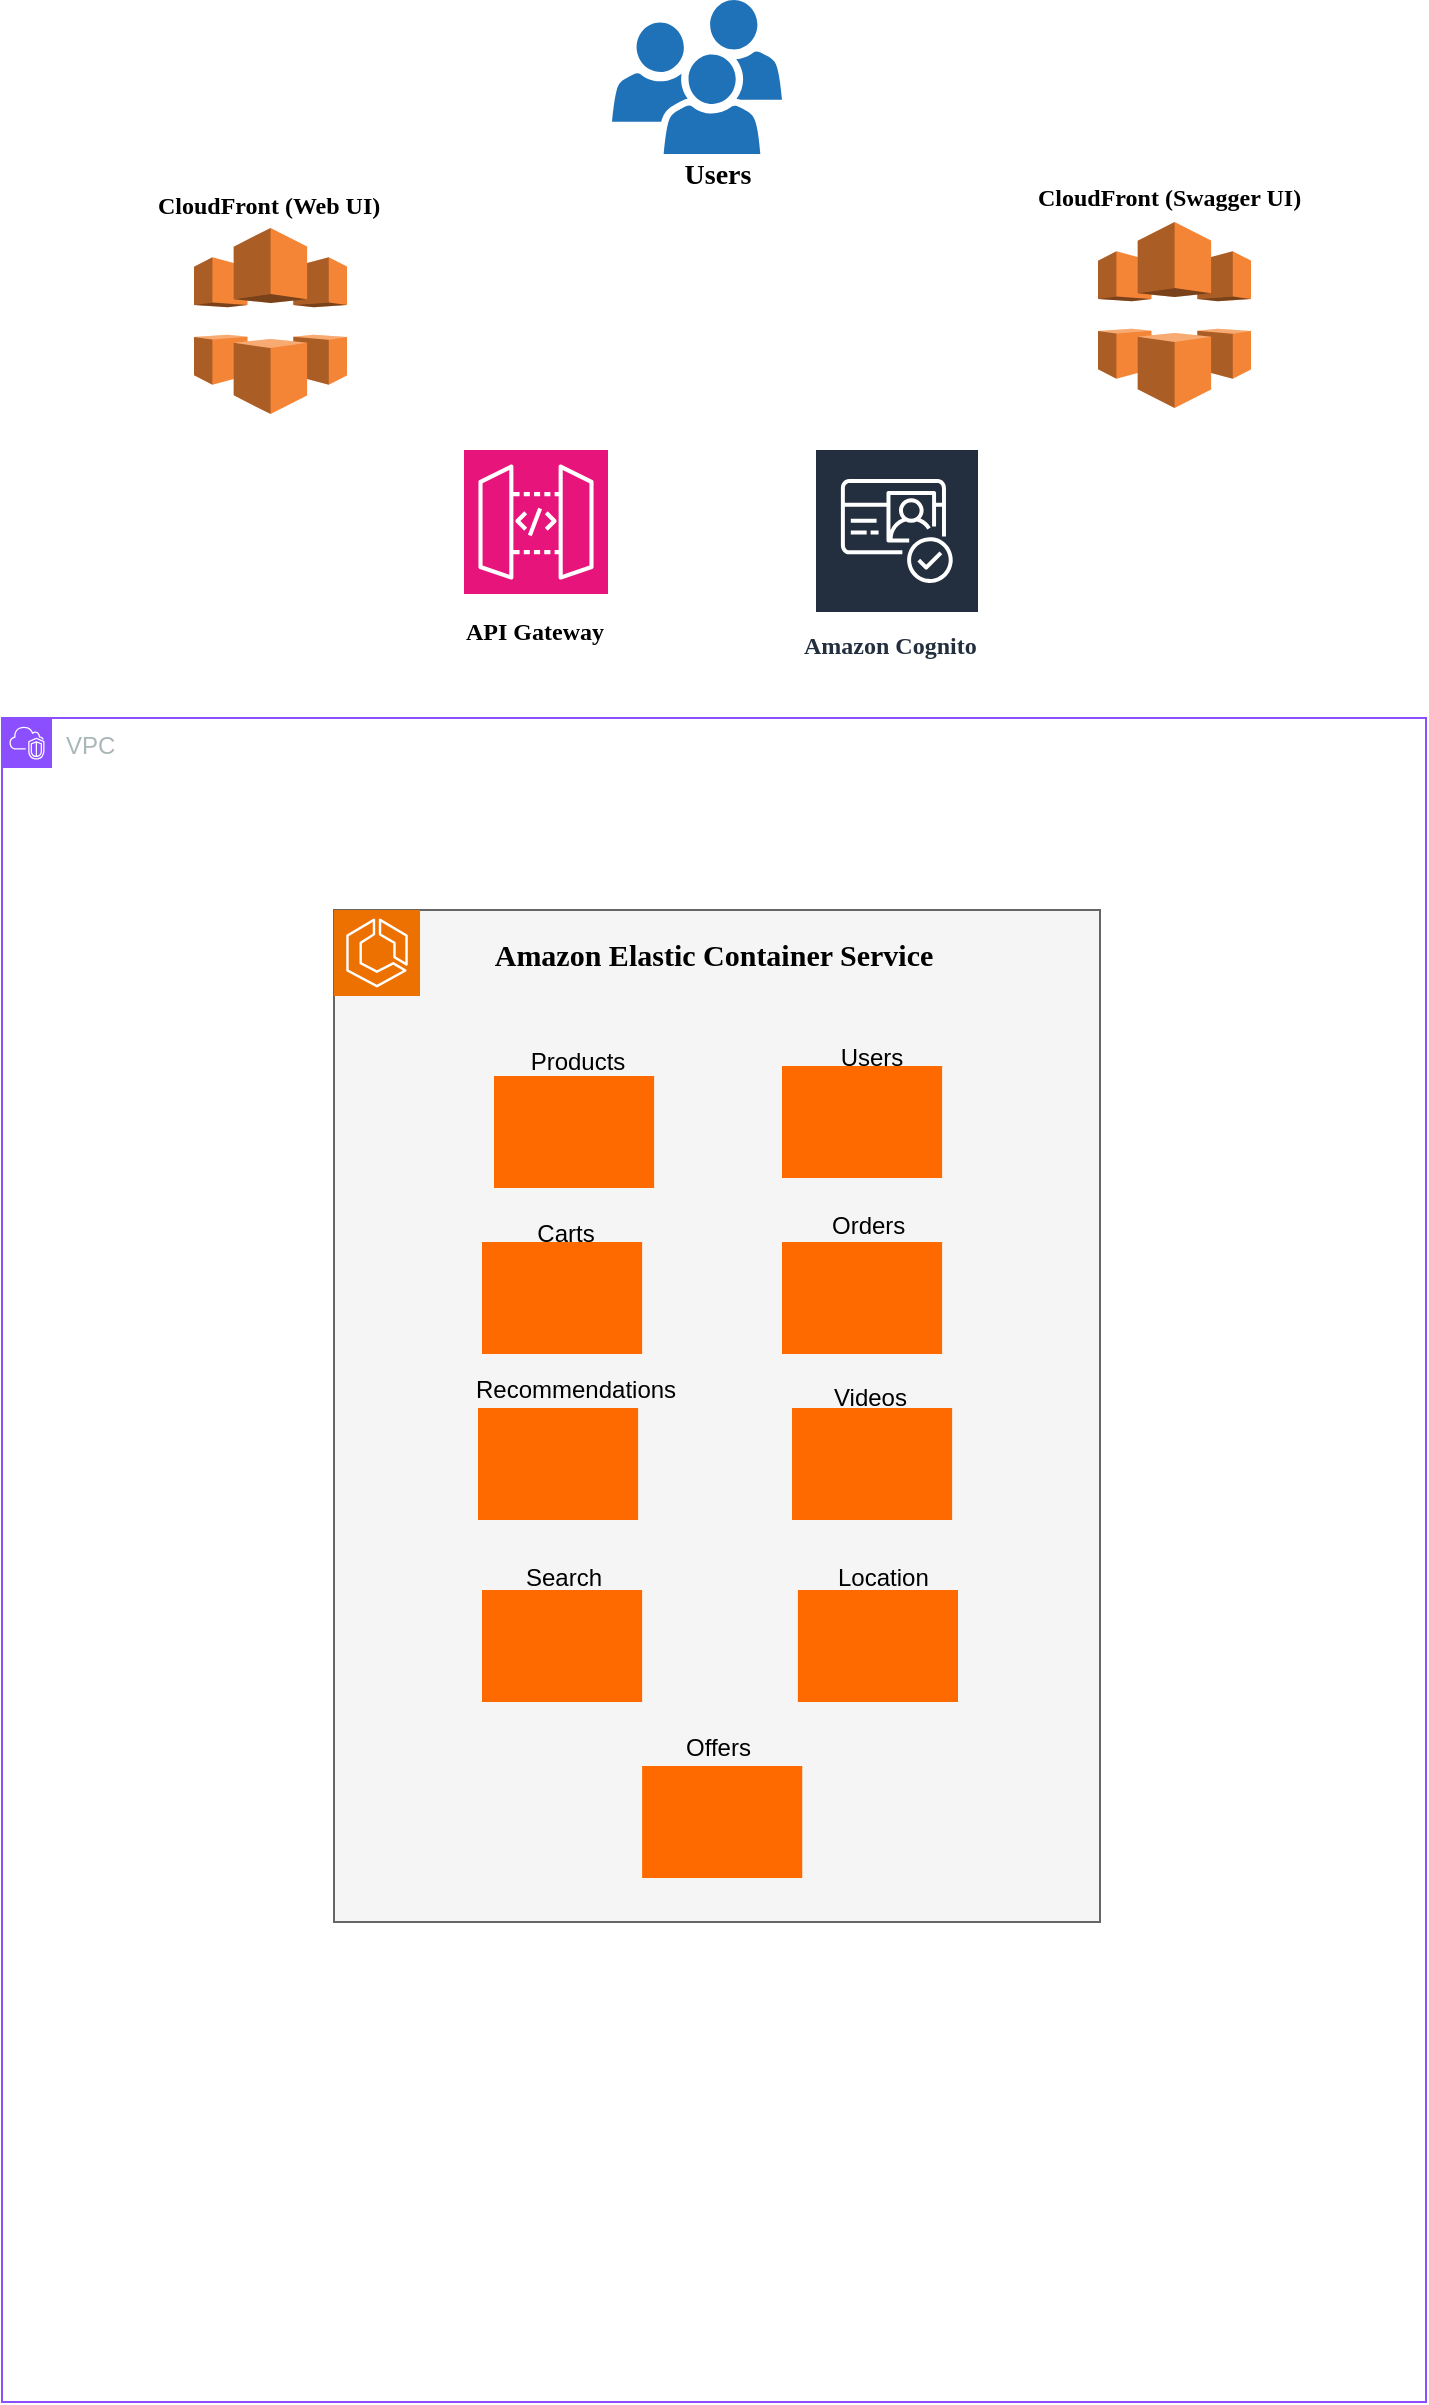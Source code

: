 <mxfile version="27.1.5">
  <diagram name="Page-1" id="uZDpHBk8tU06kR3zukVg">
    <mxGraphModel dx="786" dy="436" grid="0" gridSize="10" guides="1" tooltips="1" connect="1" arrows="1" fold="1" page="1" pageScale="1" pageWidth="827" pageHeight="1169" math="0" shadow="0">
      <root>
        <mxCell id="0" />
        <mxCell id="fU7K8vb8Lv-WIJmMKOUZ-223" value="Backend Layer" style="" parent="0" />
        <mxCell id="fU7K8vb8Lv-WIJmMKOUZ-224" value="VPC" style="points=[[0,0],[0.25,0],[0.5,0],[0.75,0],[1,0],[1,0.25],[1,0.5],[1,0.75],[1,1],[0.75,1],[0.5,1],[0.25,1],[0,1],[0,0.75],[0,0.5],[0,0.25]];outlineConnect=0;gradientColor=none;html=1;whiteSpace=wrap;fontSize=12;fontStyle=0;container=1;pointerEvents=0;collapsible=0;recursiveResize=0;shape=mxgraph.aws4.group;grIcon=mxgraph.aws4.group_vpc2;strokeColor=#8C4FFF;fillColor=none;verticalAlign=top;align=left;spacingLeft=30;fontColor=#AAB7B8;dashed=0;" parent="fU7K8vb8Lv-WIJmMKOUZ-223" vertex="1">
          <mxGeometry x="44" y="396" width="712" height="842" as="geometry" />
        </mxCell>
        <mxCell id="fU7K8vb8Lv-WIJmMKOUZ-229" value="" style="rounded=0;whiteSpace=wrap;html=1;fillColor=#f5f5f5;fontColor=#333333;strokeColor=#666666;" parent="fU7K8vb8Lv-WIJmMKOUZ-224" vertex="1">
          <mxGeometry x="166" y="96" width="383" height="506" as="geometry" />
        </mxCell>
        <mxCell id="fU7K8vb8Lv-WIJmMKOUZ-231" value="" style="points=[];aspect=fixed;html=1;align=center;shadow=0;dashed=0;fillColor=#FF6A00;strokeColor=none;shape=mxgraph.alibaba_cloud.eci_elastic_container_instance;" parent="fU7K8vb8Lv-WIJmMKOUZ-224" vertex="1">
          <mxGeometry x="246" y="179" width="80.06" height="56" as="geometry" />
        </mxCell>
        <mxCell id="fU7K8vb8Lv-WIJmMKOUZ-230" value="" style="sketch=0;points=[[0,0,0],[0.25,0,0],[0.5,0,0],[0.75,0,0],[1,0,0],[0,1,0],[0.25,1,0],[0.5,1,0],[0.75,1,0],[1,1,0],[0,0.25,0],[0,0.5,0],[0,0.75,0],[1,0.25,0],[1,0.5,0],[1,0.75,0]];outlineConnect=0;fontColor=#232F3E;fillColor=#ED7100;strokeColor=#ffffff;dashed=0;verticalLabelPosition=bottom;verticalAlign=top;align=center;html=1;fontSize=12;fontStyle=0;aspect=fixed;shape=mxgraph.aws4.resourceIcon;resIcon=mxgraph.aws4.ecs;" parent="fU7K8vb8Lv-WIJmMKOUZ-224" vertex="1">
          <mxGeometry x="166" y="96" width="43" height="43" as="geometry" />
        </mxCell>
        <mxCell id="fU7K8vb8Lv-WIJmMKOUZ-238" value="" style="points=[];aspect=fixed;html=1;align=center;shadow=0;dashed=0;fillColor=#FF6A00;strokeColor=none;shape=mxgraph.alibaba_cloud.eci_elastic_container_instance;" parent="fU7K8vb8Lv-WIJmMKOUZ-224" vertex="1">
          <mxGeometry x="395" y="345" width="80.06" height="56" as="geometry" />
        </mxCell>
        <mxCell id="fU7K8vb8Lv-WIJmMKOUZ-240" value="" style="points=[];aspect=fixed;html=1;align=center;shadow=0;dashed=0;fillColor=#FF6A00;strokeColor=none;shape=mxgraph.alibaba_cloud.eci_elastic_container_instance;" parent="fU7K8vb8Lv-WIJmMKOUZ-224" vertex="1">
          <mxGeometry x="390" y="174" width="80.06" height="56" as="geometry" />
        </mxCell>
        <mxCell id="fU7K8vb8Lv-WIJmMKOUZ-242" value="" style="points=[];aspect=fixed;html=1;align=center;shadow=0;dashed=0;fillColor=#FF6A00;strokeColor=none;shape=mxgraph.alibaba_cloud.eci_elastic_container_instance;" parent="fU7K8vb8Lv-WIJmMKOUZ-224" vertex="1">
          <mxGeometry x="240" y="262" width="80.06" height="56" as="geometry" />
        </mxCell>
        <mxCell id="fU7K8vb8Lv-WIJmMKOUZ-239" value="" style="points=[];aspect=fixed;html=1;align=center;shadow=0;dashed=0;fillColor=#FF6A00;strokeColor=none;shape=mxgraph.alibaba_cloud.eci_elastic_container_instance;" parent="fU7K8vb8Lv-WIJmMKOUZ-224" vertex="1">
          <mxGeometry x="390" y="262" width="80.06" height="56" as="geometry" />
        </mxCell>
        <mxCell id="fU7K8vb8Lv-WIJmMKOUZ-241" value="" style="points=[];aspect=fixed;html=1;align=center;shadow=0;dashed=0;fillColor=#FF6A00;strokeColor=none;shape=mxgraph.alibaba_cloud.eci_elastic_container_instance;" parent="fU7K8vb8Lv-WIJmMKOUZ-224" vertex="1">
          <mxGeometry x="238" y="345" width="80.06" height="56" as="geometry" />
        </mxCell>
        <mxCell id="fU7K8vb8Lv-WIJmMKOUZ-243" value="&lt;b&gt;&lt;font style=&quot;font-size: 15px;&quot; face=&quot;Georgia&quot;&gt;Amazon Elastic Container Service&lt;/font&gt;&lt;/b&gt;" style="text;html=1;align=center;verticalAlign=middle;whiteSpace=wrap;rounded=0;" parent="fU7K8vb8Lv-WIJmMKOUZ-224" vertex="1">
          <mxGeometry x="212" y="78" width="288" height="79" as="geometry" />
        </mxCell>
        <mxCell id="fU7K8vb8Lv-WIJmMKOUZ-245" value="&lt;p style=&quot;white-space-collapse: preserve;&quot; dir=&quot;auto&quot;&gt;Products&lt;/p&gt;" style="text;html=1;align=center;verticalAlign=middle;whiteSpace=wrap;rounded=0;" parent="fU7K8vb8Lv-WIJmMKOUZ-224" vertex="1">
          <mxGeometry x="258.06" y="157" width="60" height="30" as="geometry" />
        </mxCell>
        <mxCell id="fU7K8vb8Lv-WIJmMKOUZ-246" value="&lt;p style=&quot;white-space-collapse: preserve;&quot; dir=&quot;auto&quot;&gt;Users&lt;/p&gt;" style="text;html=1;align=center;verticalAlign=middle;whiteSpace=wrap;rounded=0;" parent="fU7K8vb8Lv-WIJmMKOUZ-224" vertex="1">
          <mxGeometry x="405.03" y="155" width="60" height="30" as="geometry" />
        </mxCell>
        <mxCell id="fU7K8vb8Lv-WIJmMKOUZ-247" value="&lt;p style=&quot;white-space-collapse: preserve;&quot; dir=&quot;auto&quot;&gt;Carts&lt;/p&gt;" style="text;html=1;align=center;verticalAlign=middle;whiteSpace=wrap;rounded=0;" parent="fU7K8vb8Lv-WIJmMKOUZ-224" vertex="1">
          <mxGeometry x="252" y="243" width="60" height="30" as="geometry" />
        </mxCell>
        <mxCell id="fU7K8vb8Lv-WIJmMKOUZ-248" value="&lt;p dir=&quot;auto&quot; style=&quot;white-space: pre-wrap;&quot;&gt;Orders&lt;/p&gt;" style="text;whiteSpace=wrap;html=1;" parent="fU7K8vb8Lv-WIJmMKOUZ-224" vertex="1">
          <mxGeometry x="413" y="228.003" width="65" height="60" as="geometry" />
        </mxCell>
        <mxCell id="fU7K8vb8Lv-WIJmMKOUZ-249" value="&lt;p dir=&quot;auto&quot; style=&quot;white-space: pre-wrap;&quot;&gt;Recommendations&lt;/p&gt;" style="text;whiteSpace=wrap;html=1;" parent="fU7K8vb8Lv-WIJmMKOUZ-224" vertex="1">
          <mxGeometry x="235" y="310.003" width="128" height="60" as="geometry" />
        </mxCell>
        <mxCell id="fU7K8vb8Lv-WIJmMKOUZ-250" value="" style="points=[];aspect=fixed;html=1;align=center;shadow=0;dashed=0;fillColor=#FF6A00;strokeColor=none;shape=mxgraph.alibaba_cloud.eci_elastic_container_instance;" parent="fU7K8vb8Lv-WIJmMKOUZ-224" vertex="1">
          <mxGeometry x="240.0" y="436" width="80.06" height="56" as="geometry" />
        </mxCell>
        <mxCell id="fU7K8vb8Lv-WIJmMKOUZ-251" value="&lt;p dir=&quot;auto&quot; style=&quot;white-space: pre-wrap;&quot;&gt;Search&lt;/p&gt;" style="text;whiteSpace=wrap;html=1;" parent="fU7K8vb8Lv-WIJmMKOUZ-224" vertex="1">
          <mxGeometry x="260.06" y="404.003" width="66" height="60" as="geometry" />
        </mxCell>
        <mxCell id="fU7K8vb8Lv-WIJmMKOUZ-252" value="&lt;p dir=&quot;auto&quot; style=&quot;white-space: pre-wrap;&quot;&gt;Videos&lt;/p&gt;" style="text;whiteSpace=wrap;html=1;" parent="fU7K8vb8Lv-WIJmMKOUZ-224" vertex="1">
          <mxGeometry x="414" y="314.003" width="64" height="60" as="geometry" />
        </mxCell>
        <mxCell id="fU7K8vb8Lv-WIJmMKOUZ-255" value="" style="points=[];aspect=fixed;html=1;align=center;shadow=0;dashed=0;fillColor=#FF6A00;strokeColor=none;shape=mxgraph.alibaba_cloud.eci_elastic_container_instance;" parent="fU7K8vb8Lv-WIJmMKOUZ-224" vertex="1">
          <mxGeometry x="397.94" y="436" width="80.06" height="56" as="geometry" />
        </mxCell>
        <mxCell id="fU7K8vb8Lv-WIJmMKOUZ-253" value="&lt;p dir=&quot;auto&quot; style=&quot;white-space: pre-wrap;&quot;&gt;Location&lt;/p&gt;" style="text;whiteSpace=wrap;html=1;" parent="fU7K8vb8Lv-WIJmMKOUZ-224" vertex="1">
          <mxGeometry x="416" y="404.003" width="73" height="60" as="geometry" />
        </mxCell>
        <mxCell id="fU7K8vb8Lv-WIJmMKOUZ-257" value="" style="points=[];aspect=fixed;html=1;align=center;shadow=0;dashed=0;fillColor=#FF6A00;strokeColor=none;shape=mxgraph.alibaba_cloud.eci_elastic_container_instance;" parent="fU7K8vb8Lv-WIJmMKOUZ-224" vertex="1">
          <mxGeometry x="320.06" y="524" width="80.06" height="56" as="geometry" />
        </mxCell>
        <mxCell id="fU7K8vb8Lv-WIJmMKOUZ-254" value="&lt;p dir=&quot;auto&quot; style=&quot;white-space: pre-wrap;&quot;&gt;Offers&lt;/p&gt;" style="text;whiteSpace=wrap;html=1;" parent="fU7K8vb8Lv-WIJmMKOUZ-224" vertex="1">
          <mxGeometry x="340.12" y="489.003" width="60" height="60" as="geometry" />
        </mxCell>
        <mxCell id="-1pALZZ2j-eL1ZR5JqG6-1" value="&lt;font face=&quot;Georgia&quot;&gt;&lt;b&gt;&lt;br&gt;&lt;/b&gt;&lt;/font&gt;&lt;p style=&quot;white-space: pre-wrap;&quot; dir=&quot;auto&quot;&gt;&lt;font face=&quot;Georgia&quot;&gt;&lt;b&gt;API Gateway&lt;/b&gt;&lt;/font&gt;&lt;/p&gt;&lt;font face=&quot;Georgia&quot;&gt;&lt;b&gt;&lt;br&gt;&lt;/b&gt;&lt;/font&gt;" style="text;html=1;align=center;verticalAlign=middle;whiteSpace=wrap;rounded=0;" vertex="1" parent="fU7K8vb8Lv-WIJmMKOUZ-223">
          <mxGeometry x="242" y="327" width="137" height="51" as="geometry" />
        </mxCell>
        <mxCell id="-1pALZZ2j-eL1ZR5JqG6-2" value="&lt;span style=&quot;color: rgb(35, 47, 62); font-family: Georgia; font-size: 12px; font-style: normal; font-variant-ligatures: normal; font-variant-caps: normal; font-weight: 700; letter-spacing: normal; orphans: 2; text-align: center; text-indent: 0px; text-transform: none; widows: 2; word-spacing: 0px; -webkit-text-stroke-width: 0px; white-space: normal; text-decoration-thickness: initial; text-decoration-style: initial; text-decoration-color: initial; float: none; display: inline !important;&quot;&gt;Amazon Cognito&lt;/span&gt;" style="text;whiteSpace=wrap;html=1;" vertex="1" parent="fU7K8vb8Lv-WIJmMKOUZ-223">
          <mxGeometry x="443" y="346" width="130" height="37" as="geometry" />
        </mxCell>
        <mxCell id="fU7K8vb8Lv-WIJmMKOUZ-220" value="Api Layer" style="" parent="0" />
        <mxCell id="fU7K8vb8Lv-WIJmMKOUZ-222" value="" style="sketch=0;points=[[0,0,0],[0.25,0,0],[0.5,0,0],[0.75,0,0],[1,0,0],[0,1,0],[0.25,1,0],[0.5,1,0],[0.75,1,0],[1,1,0],[0,0.25,0],[0,0.5,0],[0,0.75,0],[1,0.25,0],[1,0.5,0],[1,0.75,0]];outlineConnect=0;fontColor=#232F3E;fillColor=#E7157B;strokeColor=#ffffff;dashed=0;verticalLabelPosition=bottom;verticalAlign=top;align=center;html=1;fontSize=12;fontStyle=0;aspect=fixed;shape=mxgraph.aws4.resourceIcon;resIcon=mxgraph.aws4.api_gateway;" parent="fU7K8vb8Lv-WIJmMKOUZ-220" vertex="1">
          <mxGeometry x="275" y="262" width="72" height="72" as="geometry" />
        </mxCell>
        <mxCell id="fU7K8vb8Lv-WIJmMKOUZ-226" value="" style="sketch=0;outlineConnect=0;fontColor=#232F3E;gradientColor=none;strokeColor=#ffffff;fillColor=#232F3E;dashed=0;verticalLabelPosition=middle;verticalAlign=bottom;align=center;html=1;whiteSpace=wrap;fontSize=10;fontStyle=1;spacing=3;shape=mxgraph.aws4.productIcon;prIcon=mxgraph.aws4.cognito;" parent="fU7K8vb8Lv-WIJmMKOUZ-220" vertex="1">
          <mxGeometry x="450" y="261" width="83" height="56" as="geometry" />
        </mxCell>
        <mxCell id="fU7K8vb8Lv-WIJmMKOUZ-213" value="Frontend Layer" style="" parent="0" />
        <mxCell id="fU7K8vb8Lv-WIJmMKOUZ-217" value="" style="outlineConnect=0;dashed=0;verticalLabelPosition=bottom;verticalAlign=top;align=center;html=1;shape=mxgraph.aws3.cloudfront;fillColor=#F58536;gradientColor=none;" parent="fU7K8vb8Lv-WIJmMKOUZ-213" vertex="1">
          <mxGeometry x="140" y="151" width="76.5" height="93" as="geometry" />
        </mxCell>
        <mxCell id="fU7K8vb8Lv-WIJmMKOUZ-218" value="" style="outlineConnect=0;dashed=0;verticalLabelPosition=bottom;verticalAlign=top;align=center;html=1;shape=mxgraph.aws3.cloudfront;fillColor=#F58536;gradientColor=none;" parent="fU7K8vb8Lv-WIJmMKOUZ-213" vertex="1">
          <mxGeometry x="592" y="148" width="76.5" height="93" as="geometry" />
        </mxCell>
        <object label="User layer" id="1">
          <mxCell style="" parent="0" />
        </object>
        <mxCell id="fU7K8vb8Lv-WIJmMKOUZ-208" value="" style="sketch=0;pointerEvents=1;shadow=0;dashed=0;html=1;strokeColor=none;labelPosition=center;verticalLabelPosition=bottom;verticalAlign=top;outlineConnect=0;align=center;shape=mxgraph.office.users.users;fillColor=#2072B8;" parent="1" vertex="1">
          <mxGeometry x="349" y="37" width="85" height="77" as="geometry" />
        </mxCell>
        <mxCell id="yvy17whpO4O2aVPLkSyt-1" value="&lt;p style=&quot;white-space-collapse: preserve;&quot; dir=&quot;auto&quot;&gt;&lt;font style=&quot;font-size: 14px;&quot; face=&quot;Georgia&quot;&gt;&lt;b&gt;Users&lt;/b&gt;&lt;/font&gt;&lt;/p&gt;" style="text;html=1;align=center;verticalAlign=middle;whiteSpace=wrap;rounded=0;" parent="1" vertex="1">
          <mxGeometry x="372" y="110" width="60" height="30" as="geometry" />
        </mxCell>
        <mxCell id="yvy17whpO4O2aVPLkSyt-2" value="&lt;p dir=&quot;auto&quot; style=&quot;white-space: pre-wrap;&quot;&gt;&lt;font face=&quot;Georgia&quot;&gt;&lt;b&gt;CloudFront (Web UI)&lt;/b&gt;&lt;/font&gt;&lt;/p&gt;" style="text;whiteSpace=wrap;html=1;" parent="1" vertex="1">
          <mxGeometry x="120" y="114.003" width="138" height="60" as="geometry" />
        </mxCell>
        <mxCell id="yvy17whpO4O2aVPLkSyt-3" value="&lt;p dir=&quot;auto&quot; style=&quot;white-space: pre-wrap;&quot;&gt;&lt;b&gt;&lt;font face=&quot;Georgia&quot;&gt;CloudFront (Swagger UI)&lt;/font&gt;&lt;/b&gt;&lt;/p&gt;" style="text;whiteSpace=wrap;html=1;" parent="1" vertex="1">
          <mxGeometry x="560" y="110.003" width="161" height="60" as="geometry" />
        </mxCell>
      </root>
    </mxGraphModel>
  </diagram>
</mxfile>
